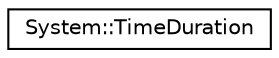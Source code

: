 digraph G
{
  edge [fontname="Helvetica",fontsize="10",labelfontname="Helvetica",labelfontsize="10"];
  node [fontname="Helvetica",fontsize="10",shape=record];
  rankdir="LR";
  Node1 [label="System::TimeDuration",height=0.2,width=0.4,color="black", fillcolor="white", style="filled",URL="$class_system_1_1_time_duration.html"];
}
